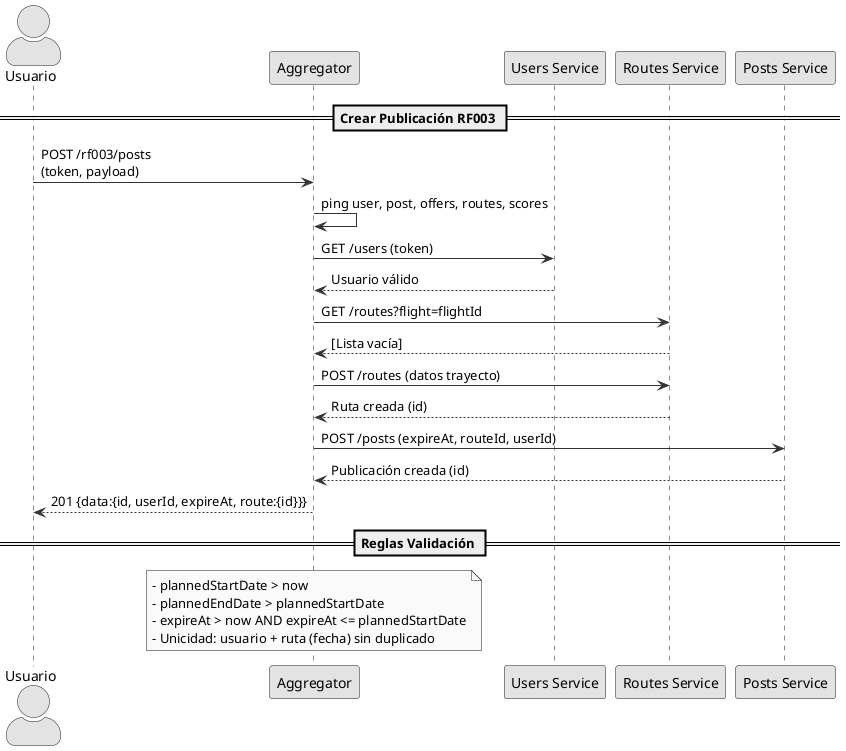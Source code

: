 @startuml
skinparam monochrome true
skinparam shadowing false
skinparam ArrowColor #333
skinparam ActorStyle awesome

actor Usuario as U
participant "Aggregator" as A
participant "Users Service" as US
participant "Routes Service" as RS
participant "Posts Service" as PS

== Crear Publicación RF003 ==
U -> A: POST /rf003/posts\n(token, payload)
A -> A: ping user, post, offers, routes, scores
A -> US: GET /users (token)
US --> A: Usuario válido
A -> RS: GET /routes?flight=flightId
RS --> A: [Lista vacía]
A -> RS: POST /routes (datos trayecto)
RS --> A: Ruta creada (id)
A -> PS: POST /posts (expireAt, routeId, userId)
PS --> A: Publicación creada (id)
A --> U: 201 {data:{id, userId, expireAt, route:{id}}}

== Reglas Validación ==
note over A
- plannedStartDate > now
- plannedEndDate > plannedStartDate
- expireAt > now AND expireAt <= plannedStartDate
- Unicidad: usuario + ruta (fecha) sin duplicado
end note
@enduml